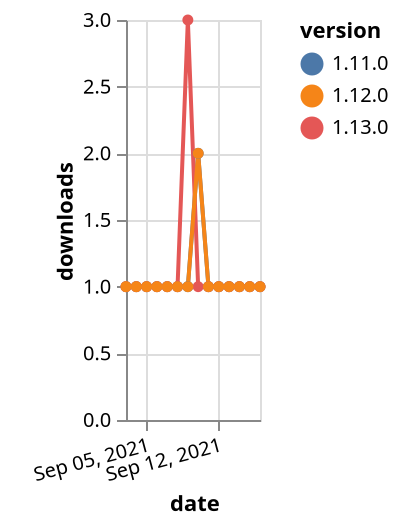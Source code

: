 {"$schema": "https://vega.github.io/schema/vega-lite/v5.json", "description": "A simple bar chart with embedded data.", "data": {"values": [{"date": "2021-09-03", "total": 211, "delta": 1, "version": "1.11.0"}, {"date": "2021-09-04", "total": 212, "delta": 1, "version": "1.11.0"}, {"date": "2021-09-05", "total": 213, "delta": 1, "version": "1.11.0"}, {"date": "2021-09-06", "total": 214, "delta": 1, "version": "1.11.0"}, {"date": "2021-09-07", "total": 215, "delta": 1, "version": "1.11.0"}, {"date": "2021-09-08", "total": 216, "delta": 1, "version": "1.11.0"}, {"date": "2021-09-09", "total": 217, "delta": 1, "version": "1.11.0"}, {"date": "2021-09-10", "total": 219, "delta": 2, "version": "1.11.0"}, {"date": "2021-09-11", "total": 220, "delta": 1, "version": "1.11.0"}, {"date": "2021-09-12", "total": 221, "delta": 1, "version": "1.11.0"}, {"date": "2021-09-13", "total": 222, "delta": 1, "version": "1.11.0"}, {"date": "2021-09-14", "total": 223, "delta": 1, "version": "1.11.0"}, {"date": "2021-09-15", "total": 224, "delta": 1, "version": "1.11.0"}, {"date": "2021-09-16", "total": 225, "delta": 1, "version": "1.11.0"}, {"date": "2021-09-03", "total": 276, "delta": 1, "version": "1.13.0"}, {"date": "2021-09-04", "total": 277, "delta": 1, "version": "1.13.0"}, {"date": "2021-09-05", "total": 278, "delta": 1, "version": "1.13.0"}, {"date": "2021-09-06", "total": 279, "delta": 1, "version": "1.13.0"}, {"date": "2021-09-07", "total": 280, "delta": 1, "version": "1.13.0"}, {"date": "2021-09-08", "total": 281, "delta": 1, "version": "1.13.0"}, {"date": "2021-09-09", "total": 284, "delta": 3, "version": "1.13.0"}, {"date": "2021-09-10", "total": 285, "delta": 1, "version": "1.13.0"}, {"date": "2021-09-11", "total": 286, "delta": 1, "version": "1.13.0"}, {"date": "2021-09-12", "total": 287, "delta": 1, "version": "1.13.0"}, {"date": "2021-09-13", "total": 288, "delta": 1, "version": "1.13.0"}, {"date": "2021-09-14", "total": 289, "delta": 1, "version": "1.13.0"}, {"date": "2021-09-15", "total": 290, "delta": 1, "version": "1.13.0"}, {"date": "2021-09-16", "total": 291, "delta": 1, "version": "1.13.0"}, {"date": "2021-09-03", "total": 171, "delta": 1, "version": "1.12.0"}, {"date": "2021-09-04", "total": 172, "delta": 1, "version": "1.12.0"}, {"date": "2021-09-05", "total": 173, "delta": 1, "version": "1.12.0"}, {"date": "2021-09-06", "total": 174, "delta": 1, "version": "1.12.0"}, {"date": "2021-09-07", "total": 175, "delta": 1, "version": "1.12.0"}, {"date": "2021-09-08", "total": 176, "delta": 1, "version": "1.12.0"}, {"date": "2021-09-09", "total": 177, "delta": 1, "version": "1.12.0"}, {"date": "2021-09-10", "total": 179, "delta": 2, "version": "1.12.0"}, {"date": "2021-09-11", "total": 180, "delta": 1, "version": "1.12.0"}, {"date": "2021-09-12", "total": 181, "delta": 1, "version": "1.12.0"}, {"date": "2021-09-13", "total": 182, "delta": 1, "version": "1.12.0"}, {"date": "2021-09-14", "total": 183, "delta": 1, "version": "1.12.0"}, {"date": "2021-09-15", "total": 184, "delta": 1, "version": "1.12.0"}, {"date": "2021-09-16", "total": 185, "delta": 1, "version": "1.12.0"}]}, "width": "container", "mark": {"type": "line", "point": {"filled": true}}, "encoding": {"x": {"field": "date", "type": "temporal", "timeUnit": "yearmonthdate", "title": "date", "axis": {"labelAngle": -15}}, "y": {"field": "delta", "type": "quantitative", "title": "downloads"}, "color": {"field": "version", "type": "nominal"}, "tooltip": {"field": "delta"}}}